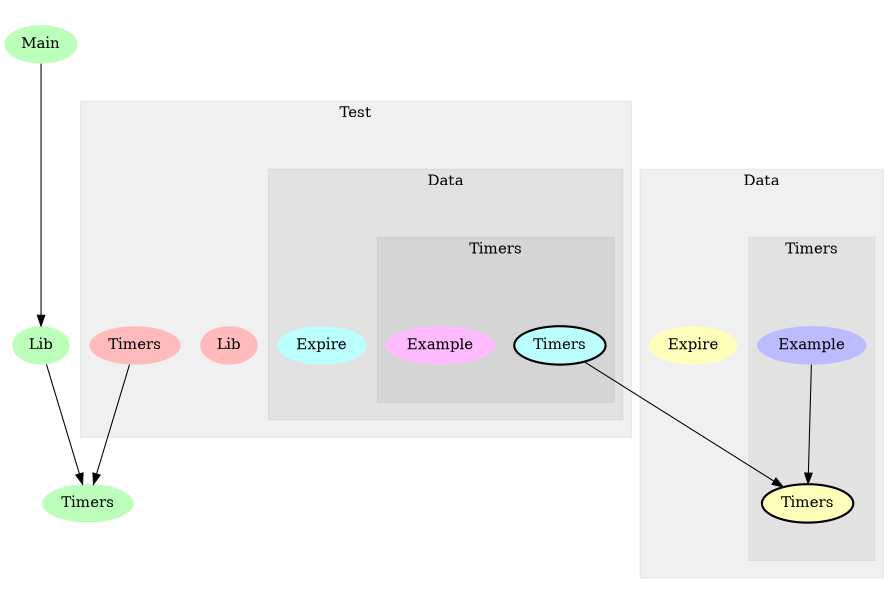 digraph G {
size="6,4";
ratio="fill";
u0[label="Main",style="filled",fillcolor="#bbffbb",penwidth="0"];
u4[label="Lib",style="filled",fillcolor="#bbffbb",penwidth="0"];
u5[label="Timers",style="filled",fillcolor="#bbffbb",penwidth="0"];
subgraph cluster_0 {
label="Data";
color="#0000000F";
style="filled";
u1[label="Expire",style="filled",fillcolor="#ffffbb",penwidth="0"];
subgraph cluster_1 {
label="Timers";
color="#0000000F";
style="filled";
u3[label="Timers",style="filled,bold",fillcolor="#ffffbb"];
u2[label="Example",style="filled",fillcolor="#bbbbff",penwidth="0"];

}

}
subgraph cluster_2 {
label="Test";
color="#0000000F";
style="filled";
u9[label="Lib",style="filled",fillcolor="#ffbbbb",penwidth="0"];
u10[label="Timers",style="filled",fillcolor="#ffbbbb",penwidth="0"];
subgraph cluster_3 {
label="Data";
color="#0000000F";
style="filled";
u6[label="Expire",style="filled",fillcolor="#bbffff",penwidth="0"];
subgraph cluster_4 {
label="Timers";
color="#0000000F";
style="filled";
u8[label="Timers",style="filled,bold",fillcolor="#bbffff"];
u7[label="Example",style="filled",fillcolor="#ffbbff",penwidth="0"];

}

}

}
u0 -> u4;
u2 -> u3;
u4 -> u5;
u8 -> u3;
u10 -> u5;

}
